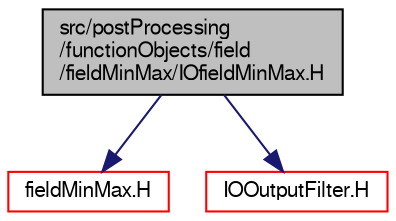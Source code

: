 digraph "src/postProcessing/functionObjects/field/fieldMinMax/IOfieldMinMax.H"
{
  bgcolor="transparent";
  edge [fontname="FreeSans",fontsize="10",labelfontname="FreeSans",labelfontsize="10"];
  node [fontname="FreeSans",fontsize="10",shape=record];
  Node0 [label="src/postProcessing\l/functionObjects/field\l/fieldMinMax/IOfieldMinMax.H",height=0.2,width=0.4,color="black", fillcolor="grey75", style="filled", fontcolor="black"];
  Node0 -> Node1 [color="midnightblue",fontsize="10",style="solid",fontname="FreeSans"];
  Node1 [label="fieldMinMax.H",height=0.2,width=0.4,color="red",URL="$a13253.html"];
  Node0 -> Node99 [color="midnightblue",fontsize="10",style="solid",fontname="FreeSans"];
  Node99 [label="IOOutputFilter.H",height=0.2,width=0.4,color="red",URL="$a08969.html"];
}
